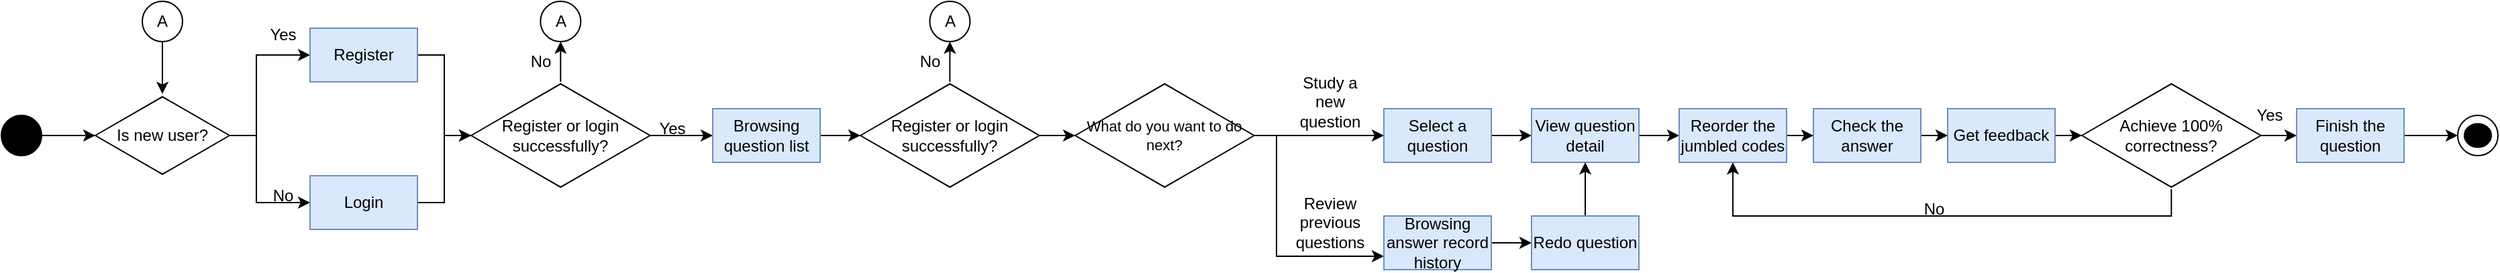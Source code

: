 <mxfile version="16.4.0" type="device" pages="2"><diagram id="C5RBs43oDa-KdzZeNtuy" name="Page-1"><mxGraphModel dx="1018" dy="687" grid="1" gridSize="10" guides="1" tooltips="1" connect="1" arrows="1" fold="1" page="1" pageScale="1" pageWidth="827" pageHeight="1169" math="0" shadow="0"><root><mxCell id="WIyWlLk6GJQsqaUBKTNV-0"/><mxCell id="WIyWlLk6GJQsqaUBKTNV-1" parent="WIyWlLk6GJQsqaUBKTNV-0"/><mxCell id="kL0SYLt2VyHYVnzWFJPm-8" style="edgeStyle=orthogonalEdgeStyle;rounded=0;orthogonalLoop=1;jettySize=auto;html=1;" parent="WIyWlLk6GJQsqaUBKTNV-1" source="kL0SYLt2VyHYVnzWFJPm-0" target="kL0SYLt2VyHYVnzWFJPm-4" edge="1"><mxGeometry relative="1" as="geometry"/></mxCell><mxCell id="kL0SYLt2VyHYVnzWFJPm-0" value="" style="ellipse;whiteSpace=wrap;html=1;fillColor=#000000;" parent="WIyWlLk6GJQsqaUBKTNV-1" vertex="1"><mxGeometry x="90" y="365" width="30" height="30" as="geometry"/></mxCell><mxCell id="kL0SYLt2VyHYVnzWFJPm-7" style="edgeStyle=orthogonalEdgeStyle;rounded=0;orthogonalLoop=1;jettySize=auto;html=1;" parent="WIyWlLk6GJQsqaUBKTNV-1" source="kL0SYLt2VyHYVnzWFJPm-4" target="kL0SYLt2VyHYVnzWFJPm-6" edge="1"><mxGeometry relative="1" as="geometry"><Array as="points"><mxPoint x="280" y="380"/><mxPoint x="280" y="430"/></Array></mxGeometry></mxCell><mxCell id="kL0SYLt2VyHYVnzWFJPm-12" style="edgeStyle=orthogonalEdgeStyle;rounded=0;orthogonalLoop=1;jettySize=auto;html=1;" parent="WIyWlLk6GJQsqaUBKTNV-1" source="kL0SYLt2VyHYVnzWFJPm-4" target="kL0SYLt2VyHYVnzWFJPm-5" edge="1"><mxGeometry relative="1" as="geometry"><Array as="points"><mxPoint x="280" y="380"/><mxPoint x="280" y="320"/></Array></mxGeometry></mxCell><mxCell id="kL0SYLt2VyHYVnzWFJPm-4" value="Is new user?" style="html=1;whiteSpace=wrap;aspect=fixed;shape=isoRectangle;fillColor=#FFFFFF;" parent="WIyWlLk6GJQsqaUBKTNV-1" vertex="1"><mxGeometry x="160" y="350" width="100" height="60" as="geometry"/></mxCell><mxCell id="kL0SYLt2VyHYVnzWFJPm-16" style="edgeStyle=orthogonalEdgeStyle;rounded=0;orthogonalLoop=1;jettySize=auto;html=1;" parent="WIyWlLk6GJQsqaUBKTNV-1" source="kL0SYLt2VyHYVnzWFJPm-5" target="kL0SYLt2VyHYVnzWFJPm-14" edge="1"><mxGeometry relative="1" as="geometry"/></mxCell><mxCell id="kL0SYLt2VyHYVnzWFJPm-5" value="Register" style="rounded=0;whiteSpace=wrap;html=1;fillColor=#dae8fc;strokeColor=#6c8ebf;" parent="WIyWlLk6GJQsqaUBKTNV-1" vertex="1"><mxGeometry x="320" y="300" width="80" height="40" as="geometry"/></mxCell><mxCell id="kL0SYLt2VyHYVnzWFJPm-17" style="edgeStyle=orthogonalEdgeStyle;rounded=0;orthogonalLoop=1;jettySize=auto;html=1;" parent="WIyWlLk6GJQsqaUBKTNV-1" source="kL0SYLt2VyHYVnzWFJPm-6" target="kL0SYLt2VyHYVnzWFJPm-14" edge="1"><mxGeometry relative="1" as="geometry"/></mxCell><mxCell id="kL0SYLt2VyHYVnzWFJPm-6" value="Login" style="rounded=0;whiteSpace=wrap;html=1;fillColor=#dae8fc;strokeColor=#6c8ebf;" parent="WIyWlLk6GJQsqaUBKTNV-1" vertex="1"><mxGeometry x="320" y="410" width="80" height="40" as="geometry"/></mxCell><mxCell id="kL0SYLt2VyHYVnzWFJPm-10" value="No" style="text;html=1;strokeColor=none;fillColor=none;align=center;verticalAlign=middle;whiteSpace=wrap;rounded=0;" parent="WIyWlLk6GJQsqaUBKTNV-1" vertex="1"><mxGeometry x="270" y="410" width="60" height="30" as="geometry"/></mxCell><mxCell id="kL0SYLt2VyHYVnzWFJPm-11" value="Yes" style="text;html=1;strokeColor=none;fillColor=none;align=center;verticalAlign=middle;whiteSpace=wrap;rounded=0;" parent="WIyWlLk6GJQsqaUBKTNV-1" vertex="1"><mxGeometry x="270" y="290" width="60" height="30" as="geometry"/></mxCell><mxCell id="kL0SYLt2VyHYVnzWFJPm-20" style="edgeStyle=orthogonalEdgeStyle;rounded=0;orthogonalLoop=1;jettySize=auto;html=1;" parent="WIyWlLk6GJQsqaUBKTNV-1" source="kL0SYLt2VyHYVnzWFJPm-14" target="kL0SYLt2VyHYVnzWFJPm-18" edge="1"><mxGeometry relative="1" as="geometry"/></mxCell><mxCell id="kL0SYLt2VyHYVnzWFJPm-25" style="edgeStyle=orthogonalEdgeStyle;rounded=0;orthogonalLoop=1;jettySize=auto;html=1;" parent="WIyWlLk6GJQsqaUBKTNV-1" source="kL0SYLt2VyHYVnzWFJPm-14" target="kL0SYLt2VyHYVnzWFJPm-24" edge="1"><mxGeometry relative="1" as="geometry"/></mxCell><mxCell id="kL0SYLt2VyHYVnzWFJPm-14" value="Register or login successfully?" style="html=1;whiteSpace=wrap;aspect=fixed;shape=isoRectangle;fillColor=#FFFFFF;" parent="WIyWlLk6GJQsqaUBKTNV-1" vertex="1"><mxGeometry x="440" y="340" width="133.33" height="80" as="geometry"/></mxCell><mxCell id="kL0SYLt2VyHYVnzWFJPm-23" value="" style="edgeStyle=orthogonalEdgeStyle;rounded=0;orthogonalLoop=1;jettySize=auto;html=1;" parent="WIyWlLk6GJQsqaUBKTNV-1" source="kL0SYLt2VyHYVnzWFJPm-18" target="kL0SYLt2VyHYVnzWFJPm-22" edge="1"><mxGeometry relative="1" as="geometry"/></mxCell><mxCell id="kL0SYLt2VyHYVnzWFJPm-18" value="Browsing question list" style="rounded=0;whiteSpace=wrap;html=1;fillColor=#dae8fc;strokeColor=#6c8ebf;" parent="WIyWlLk6GJQsqaUBKTNV-1" vertex="1"><mxGeometry x="620" y="360" width="80" height="40" as="geometry"/></mxCell><mxCell id="kL0SYLt2VyHYVnzWFJPm-21" value="Yes" style="text;html=1;strokeColor=none;fillColor=none;align=center;verticalAlign=middle;whiteSpace=wrap;rounded=0;" parent="WIyWlLk6GJQsqaUBKTNV-1" vertex="1"><mxGeometry x="560" y="360" width="60" height="30" as="geometry"/></mxCell><mxCell id="kL0SYLt2VyHYVnzWFJPm-29" style="edgeStyle=orthogonalEdgeStyle;rounded=0;orthogonalLoop=1;jettySize=auto;html=1;entryX=0.5;entryY=1;entryDx=0;entryDy=0;" parent="WIyWlLk6GJQsqaUBKTNV-1" source="kL0SYLt2VyHYVnzWFJPm-22" target="kL0SYLt2VyHYVnzWFJPm-28" edge="1"><mxGeometry relative="1" as="geometry"/></mxCell><mxCell id="kL0SYLt2VyHYVnzWFJPm-35" style="edgeStyle=orthogonalEdgeStyle;rounded=0;orthogonalLoop=1;jettySize=auto;html=1;fontSize=11;" parent="WIyWlLk6GJQsqaUBKTNV-1" source="kL0SYLt2VyHYVnzWFJPm-22" target="kL0SYLt2VyHYVnzWFJPm-34" edge="1"><mxGeometry relative="1" as="geometry"/></mxCell><mxCell id="kL0SYLt2VyHYVnzWFJPm-22" value="Register or login successfully?" style="html=1;whiteSpace=wrap;aspect=fixed;shape=isoRectangle;fillColor=#FFFFFF;" parent="WIyWlLk6GJQsqaUBKTNV-1" vertex="1"><mxGeometry x="730" y="340" width="133.33" height="80" as="geometry"/></mxCell><mxCell id="kL0SYLt2VyHYVnzWFJPm-24" value="A" style="ellipse;whiteSpace=wrap;html=1;aspect=fixed;fillColor=#FFFFFF;" parent="WIyWlLk6GJQsqaUBKTNV-1" vertex="1"><mxGeometry x="491.66" y="280" width="30" height="30" as="geometry"/></mxCell><mxCell id="kL0SYLt2VyHYVnzWFJPm-27" style="edgeStyle=orthogonalEdgeStyle;rounded=0;orthogonalLoop=1;jettySize=auto;html=1;entryX=0.5;entryY=-0.017;entryDx=0;entryDy=0;entryPerimeter=0;" parent="WIyWlLk6GJQsqaUBKTNV-1" source="kL0SYLt2VyHYVnzWFJPm-26" target="kL0SYLt2VyHYVnzWFJPm-4" edge="1"><mxGeometry relative="1" as="geometry"/></mxCell><mxCell id="kL0SYLt2VyHYVnzWFJPm-26" value="A" style="ellipse;whiteSpace=wrap;html=1;aspect=fixed;fillColor=#FFFFFF;" parent="WIyWlLk6GJQsqaUBKTNV-1" vertex="1"><mxGeometry x="195" y="280" width="30" height="30" as="geometry"/></mxCell><mxCell id="kL0SYLt2VyHYVnzWFJPm-28" value="A" style="ellipse;whiteSpace=wrap;html=1;aspect=fixed;fillColor=#FFFFFF;" parent="WIyWlLk6GJQsqaUBKTNV-1" vertex="1"><mxGeometry x="781.66" y="280" width="30" height="30" as="geometry"/></mxCell><mxCell id="kL0SYLt2VyHYVnzWFJPm-31" value="No" style="text;html=1;strokeColor=none;fillColor=none;align=center;verticalAlign=middle;whiteSpace=wrap;rounded=0;" parent="WIyWlLk6GJQsqaUBKTNV-1" vertex="1"><mxGeometry x="461.66" y="310" width="60" height="30" as="geometry"/></mxCell><mxCell id="kL0SYLt2VyHYVnzWFJPm-33" value="No" style="text;html=1;strokeColor=none;fillColor=none;align=center;verticalAlign=middle;whiteSpace=wrap;rounded=0;" parent="WIyWlLk6GJQsqaUBKTNV-1" vertex="1"><mxGeometry x="751.66" y="310" width="60" height="30" as="geometry"/></mxCell><mxCell id="kL0SYLt2VyHYVnzWFJPm-37" style="edgeStyle=orthogonalEdgeStyle;rounded=0;orthogonalLoop=1;jettySize=auto;html=1;fontSize=11;" parent="WIyWlLk6GJQsqaUBKTNV-1" source="kL0SYLt2VyHYVnzWFJPm-34" target="kL0SYLt2VyHYVnzWFJPm-36" edge="1"><mxGeometry relative="1" as="geometry"/></mxCell><mxCell id="kL0SYLt2VyHYVnzWFJPm-39" style="edgeStyle=orthogonalEdgeStyle;rounded=0;orthogonalLoop=1;jettySize=auto;html=1;entryX=0;entryY=0.75;entryDx=0;entryDy=0;fontSize=11;" parent="WIyWlLk6GJQsqaUBKTNV-1" source="kL0SYLt2VyHYVnzWFJPm-34" target="kL0SYLt2VyHYVnzWFJPm-38" edge="1"><mxGeometry relative="1" as="geometry"><Array as="points"><mxPoint x="1040" y="380"/><mxPoint x="1040" y="470"/></Array></mxGeometry></mxCell><mxCell id="kL0SYLt2VyHYVnzWFJPm-34" value="What do you want to do next?" style="html=1;whiteSpace=wrap;aspect=fixed;shape=isoRectangle;fillColor=#FFFFFF;fontSize=11;" parent="WIyWlLk6GJQsqaUBKTNV-1" vertex="1"><mxGeometry x="890" y="340" width="133.33" height="80" as="geometry"/></mxCell><mxCell id="kL0SYLt2VyHYVnzWFJPm-43" style="edgeStyle=orthogonalEdgeStyle;rounded=0;orthogonalLoop=1;jettySize=auto;html=1;fontSize=11;" parent="WIyWlLk6GJQsqaUBKTNV-1" source="kL0SYLt2VyHYVnzWFJPm-36" target="kL0SYLt2VyHYVnzWFJPm-42" edge="1"><mxGeometry relative="1" as="geometry"/></mxCell><mxCell id="kL0SYLt2VyHYVnzWFJPm-36" value="Select a question" style="rounded=0;whiteSpace=wrap;html=1;fillColor=#dae8fc;strokeColor=#6c8ebf;" parent="WIyWlLk6GJQsqaUBKTNV-1" vertex="1"><mxGeometry x="1120" y="360" width="80" height="40" as="geometry"/></mxCell><mxCell id="kL0SYLt2VyHYVnzWFJPm-45" style="edgeStyle=orthogonalEdgeStyle;rounded=0;orthogonalLoop=1;jettySize=auto;html=1;fontSize=11;" parent="WIyWlLk6GJQsqaUBKTNV-1" source="kL0SYLt2VyHYVnzWFJPm-38" target="kL0SYLt2VyHYVnzWFJPm-44" edge="1"><mxGeometry relative="1" as="geometry"/></mxCell><mxCell id="kL0SYLt2VyHYVnzWFJPm-38" value="Browsing answer record history" style="rounded=0;whiteSpace=wrap;html=1;fillColor=#dae8fc;strokeColor=#6c8ebf;" parent="WIyWlLk6GJQsqaUBKTNV-1" vertex="1"><mxGeometry x="1120" y="440" width="80" height="40" as="geometry"/></mxCell><mxCell id="kL0SYLt2VyHYVnzWFJPm-40" value="Study a new question" style="text;html=1;strokeColor=none;fillColor=none;align=center;verticalAlign=middle;whiteSpace=wrap;rounded=0;" parent="WIyWlLk6GJQsqaUBKTNV-1" vertex="1"><mxGeometry x="1050" y="340" width="60" height="30" as="geometry"/></mxCell><mxCell id="kL0SYLt2VyHYVnzWFJPm-41" value="Review previous questions" style="text;html=1;strokeColor=none;fillColor=none;align=center;verticalAlign=middle;whiteSpace=wrap;rounded=0;" parent="WIyWlLk6GJQsqaUBKTNV-1" vertex="1"><mxGeometry x="1050" y="430" width="60" height="30" as="geometry"/></mxCell><mxCell id="kL0SYLt2VyHYVnzWFJPm-48" style="edgeStyle=orthogonalEdgeStyle;rounded=0;orthogonalLoop=1;jettySize=auto;html=1;fontSize=11;" parent="WIyWlLk6GJQsqaUBKTNV-1" source="kL0SYLt2VyHYVnzWFJPm-42" target="kL0SYLt2VyHYVnzWFJPm-47" edge="1"><mxGeometry relative="1" as="geometry"/></mxCell><mxCell id="kL0SYLt2VyHYVnzWFJPm-42" value="View question detail" style="rounded=0;whiteSpace=wrap;html=1;fillColor=#dae8fc;strokeColor=#6c8ebf;" parent="WIyWlLk6GJQsqaUBKTNV-1" vertex="1"><mxGeometry x="1230" y="360" width="80" height="40" as="geometry"/></mxCell><mxCell id="kL0SYLt2VyHYVnzWFJPm-46" style="edgeStyle=orthogonalEdgeStyle;rounded=0;orthogonalLoop=1;jettySize=auto;html=1;entryX=0.5;entryY=1;entryDx=0;entryDy=0;fontSize=11;" parent="WIyWlLk6GJQsqaUBKTNV-1" source="kL0SYLt2VyHYVnzWFJPm-44" target="kL0SYLt2VyHYVnzWFJPm-42" edge="1"><mxGeometry relative="1" as="geometry"/></mxCell><mxCell id="kL0SYLt2VyHYVnzWFJPm-44" value="Redo question" style="rounded=0;whiteSpace=wrap;html=1;fillColor=#dae8fc;strokeColor=#6c8ebf;" parent="WIyWlLk6GJQsqaUBKTNV-1" vertex="1"><mxGeometry x="1230" y="440" width="80" height="40" as="geometry"/></mxCell><mxCell id="kL0SYLt2VyHYVnzWFJPm-50" style="edgeStyle=orthogonalEdgeStyle;rounded=0;orthogonalLoop=1;jettySize=auto;html=1;fontSize=11;" parent="WIyWlLk6GJQsqaUBKTNV-1" source="kL0SYLt2VyHYVnzWFJPm-47" target="kL0SYLt2VyHYVnzWFJPm-49" edge="1"><mxGeometry relative="1" as="geometry"/></mxCell><mxCell id="kL0SYLt2VyHYVnzWFJPm-47" value="Reorder the jumbled codes" style="rounded=0;whiteSpace=wrap;html=1;fillColor=#dae8fc;strokeColor=#6c8ebf;" parent="WIyWlLk6GJQsqaUBKTNV-1" vertex="1"><mxGeometry x="1340" y="360" width="80" height="40" as="geometry"/></mxCell><mxCell id="kL0SYLt2VyHYVnzWFJPm-52" style="edgeStyle=orthogonalEdgeStyle;rounded=0;orthogonalLoop=1;jettySize=auto;html=1;fontSize=11;" parent="WIyWlLk6GJQsqaUBKTNV-1" source="kL0SYLt2VyHYVnzWFJPm-49" target="kL0SYLt2VyHYVnzWFJPm-51" edge="1"><mxGeometry relative="1" as="geometry"/></mxCell><mxCell id="kL0SYLt2VyHYVnzWFJPm-49" value="Check the answer" style="rounded=0;whiteSpace=wrap;html=1;fillColor=#dae8fc;strokeColor=#6c8ebf;" parent="WIyWlLk6GJQsqaUBKTNV-1" vertex="1"><mxGeometry x="1440" y="360" width="80" height="40" as="geometry"/></mxCell><mxCell id="kL0SYLt2VyHYVnzWFJPm-54" style="edgeStyle=orthogonalEdgeStyle;rounded=0;orthogonalLoop=1;jettySize=auto;html=1;fontSize=11;" parent="WIyWlLk6GJQsqaUBKTNV-1" source="kL0SYLt2VyHYVnzWFJPm-51" target="kL0SYLt2VyHYVnzWFJPm-53" edge="1"><mxGeometry relative="1" as="geometry"/></mxCell><mxCell id="kL0SYLt2VyHYVnzWFJPm-51" value="Get feedback" style="rounded=0;whiteSpace=wrap;html=1;fillColor=#dae8fc;strokeColor=#6c8ebf;" parent="WIyWlLk6GJQsqaUBKTNV-1" vertex="1"><mxGeometry x="1540" y="360" width="80" height="40" as="geometry"/></mxCell><mxCell id="kL0SYLt2VyHYVnzWFJPm-56" style="edgeStyle=orthogonalEdgeStyle;rounded=0;orthogonalLoop=1;jettySize=auto;html=1;fontSize=11;" parent="WIyWlLk6GJQsqaUBKTNV-1" source="kL0SYLt2VyHYVnzWFJPm-53" target="kL0SYLt2VyHYVnzWFJPm-55" edge="1"><mxGeometry relative="1" as="geometry"/></mxCell><mxCell id="kL0SYLt2VyHYVnzWFJPm-58" style="edgeStyle=orthogonalEdgeStyle;rounded=0;orthogonalLoop=1;jettySize=auto;html=1;fontSize=11;" parent="WIyWlLk6GJQsqaUBKTNV-1" source="kL0SYLt2VyHYVnzWFJPm-53" target="kL0SYLt2VyHYVnzWFJPm-47" edge="1"><mxGeometry relative="1" as="geometry"><Array as="points"><mxPoint x="1707" y="440"/><mxPoint x="1380" y="440"/></Array></mxGeometry></mxCell><mxCell id="kL0SYLt2VyHYVnzWFJPm-53" value="Achieve 100% correctness?" style="html=1;whiteSpace=wrap;aspect=fixed;shape=isoRectangle;fillColor=#FFFFFF;" parent="WIyWlLk6GJQsqaUBKTNV-1" vertex="1"><mxGeometry x="1640" y="340" width="133.33" height="80" as="geometry"/></mxCell><mxCell id="kL0SYLt2VyHYVnzWFJPm-64" style="edgeStyle=orthogonalEdgeStyle;rounded=0;orthogonalLoop=1;jettySize=auto;html=1;entryX=0;entryY=0.5;entryDx=0;entryDy=0;fontSize=11;" parent="WIyWlLk6GJQsqaUBKTNV-1" source="kL0SYLt2VyHYVnzWFJPm-55" target="kL0SYLt2VyHYVnzWFJPm-61" edge="1"><mxGeometry relative="1" as="geometry"/></mxCell><mxCell id="kL0SYLt2VyHYVnzWFJPm-55" value="Finish the question" style="rounded=0;whiteSpace=wrap;html=1;fillColor=#dae8fc;strokeColor=#6c8ebf;" parent="WIyWlLk6GJQsqaUBKTNV-1" vertex="1"><mxGeometry x="1800" y="360" width="80" height="40" as="geometry"/></mxCell><mxCell id="kL0SYLt2VyHYVnzWFJPm-57" value="Yes" style="text;html=1;strokeColor=none;fillColor=none;align=center;verticalAlign=middle;whiteSpace=wrap;rounded=0;" parent="WIyWlLk6GJQsqaUBKTNV-1" vertex="1"><mxGeometry x="1750" y="350" width="60" height="30" as="geometry"/></mxCell><mxCell id="kL0SYLt2VyHYVnzWFJPm-59" value="No" style="text;html=1;strokeColor=none;fillColor=none;align=center;verticalAlign=middle;whiteSpace=wrap;rounded=0;" parent="WIyWlLk6GJQsqaUBKTNV-1" vertex="1"><mxGeometry x="1500" y="420" width="60" height="30" as="geometry"/></mxCell><mxCell id="kL0SYLt2VyHYVnzWFJPm-61" value="" style="ellipse;whiteSpace=wrap;html=1;fontSize=11;fillColor=#FFFFFF;" parent="WIyWlLk6GJQsqaUBKTNV-1" vertex="1"><mxGeometry x="1920" y="365" width="30" height="30" as="geometry"/></mxCell><mxCell id="kL0SYLt2VyHYVnzWFJPm-60" value="" style="ellipse;whiteSpace=wrap;html=1;fillColor=#000000;" parent="WIyWlLk6GJQsqaUBKTNV-1" vertex="1"><mxGeometry x="1925" y="371.25" width="20" height="17.5" as="geometry"/></mxCell></root></mxGraphModel></diagram><diagram id="1xfaQw9KfPLj2rgQ6Pm4" name="Page-2"><mxGraphModel dx="1018" dy="687" grid="1" gridSize="10" guides="1" tooltips="1" connect="1" arrows="1" fold="1" page="1" pageScale="1" pageWidth="827" pageHeight="1169" math="0" shadow="0"><root><mxCell id="r3Q1bRKlmxt_S0l4aqcX-0"/><mxCell id="r3Q1bRKlmxt_S0l4aqcX-1" parent="r3Q1bRKlmxt_S0l4aqcX-0"/><mxCell id="r3Q1bRKlmxt_S0l4aqcX-56" style="edgeStyle=orthogonalEdgeStyle;rounded=0;orthogonalLoop=1;jettySize=auto;html=1;fontSize=11;" parent="r3Q1bRKlmxt_S0l4aqcX-1" source="r3Q1bRKlmxt_S0l4aqcX-3" target="r3Q1bRKlmxt_S0l4aqcX-6" edge="1"><mxGeometry relative="1" as="geometry"/></mxCell><mxCell id="Yn807FnUJk_EDuOazy-b-2" style="edgeStyle=orthogonalEdgeStyle;rounded=0;orthogonalLoop=1;jettySize=auto;html=1;fontSize=11;" parent="r3Q1bRKlmxt_S0l4aqcX-1" source="r3Q1bRKlmxt_S0l4aqcX-3" target="r3Q1bRKlmxt_S0l4aqcX-17" edge="1"><mxGeometry relative="1" as="geometry"><Array as="points"><mxPoint x="250" y="45"/><mxPoint x="250" y="300"/></Array></mxGeometry></mxCell><mxCell id="r3Q1bRKlmxt_S0l4aqcX-3" value="" style="ellipse;whiteSpace=wrap;html=1;fillColor=#000000;" parent="r3Q1bRKlmxt_S0l4aqcX-1" vertex="1"><mxGeometry x="384" y="30" width="30" height="30" as="geometry"/></mxCell><mxCell id="r3Q1bRKlmxt_S0l4aqcX-59" style="edgeStyle=orthogonalEdgeStyle;rounded=0;orthogonalLoop=1;jettySize=auto;html=1;fontSize=11;" parent="r3Q1bRKlmxt_S0l4aqcX-1" source="r3Q1bRKlmxt_S0l4aqcX-6" target="r3Q1bRKlmxt_S0l4aqcX-8" edge="1"><mxGeometry relative="1" as="geometry"><Array as="points"><mxPoint x="320" y="110"/></Array></mxGeometry></mxCell><mxCell id="r3Q1bRKlmxt_S0l4aqcX-60" style="edgeStyle=orthogonalEdgeStyle;rounded=0;orthogonalLoop=1;jettySize=auto;html=1;entryX=0.5;entryY=0;entryDx=0;entryDy=0;fontSize=11;" parent="r3Q1bRKlmxt_S0l4aqcX-1" source="r3Q1bRKlmxt_S0l4aqcX-6" target="r3Q1bRKlmxt_S0l4aqcX-10" edge="1"><mxGeometry relative="1" as="geometry"><Array as="points"><mxPoint x="480" y="110"/></Array></mxGeometry></mxCell><mxCell id="r3Q1bRKlmxt_S0l4aqcX-6" value="Is new user?" style="html=1;whiteSpace=wrap;aspect=fixed;shape=isoRectangle;fillColor=#FFFFFF;" parent="r3Q1bRKlmxt_S0l4aqcX-1" vertex="1"><mxGeometry x="349" y="80" width="100" height="60" as="geometry"/></mxCell><mxCell id="r3Q1bRKlmxt_S0l4aqcX-62" style="edgeStyle=orthogonalEdgeStyle;rounded=0;orthogonalLoop=1;jettySize=auto;html=1;fontSize=11;" parent="r3Q1bRKlmxt_S0l4aqcX-1" source="r3Q1bRKlmxt_S0l4aqcX-8" target="r3Q1bRKlmxt_S0l4aqcX-15" edge="1"><mxGeometry relative="1" as="geometry"><Array as="points"><mxPoint x="399" y="160"/></Array></mxGeometry></mxCell><mxCell id="r3Q1bRKlmxt_S0l4aqcX-8" value="Register" style="rounded=0;whiteSpace=wrap;html=1;fillColor=#dae8fc;strokeColor=#6c8ebf;" parent="r3Q1bRKlmxt_S0l4aqcX-1" vertex="1"><mxGeometry x="279" y="140" width="80" height="40" as="geometry"/></mxCell><mxCell id="r3Q1bRKlmxt_S0l4aqcX-63" style="edgeStyle=orthogonalEdgeStyle;rounded=0;orthogonalLoop=1;jettySize=auto;html=1;entryX=0.5;entryY=0.013;entryDx=0;entryDy=0;entryPerimeter=0;fontSize=11;" parent="r3Q1bRKlmxt_S0l4aqcX-1" source="r3Q1bRKlmxt_S0l4aqcX-10" target="r3Q1bRKlmxt_S0l4aqcX-15" edge="1"><mxGeometry relative="1" as="geometry"><Array as="points"><mxPoint x="399" y="160"/></Array></mxGeometry></mxCell><mxCell id="r3Q1bRKlmxt_S0l4aqcX-10" value="Login" style="rounded=0;whiteSpace=wrap;html=1;fillColor=#dae8fc;strokeColor=#6c8ebf;" parent="r3Q1bRKlmxt_S0l4aqcX-1" vertex="1"><mxGeometry x="439" y="140" width="80" height="40" as="geometry"/></mxCell><mxCell id="r3Q1bRKlmxt_S0l4aqcX-11" value="No" style="text;html=1;strokeColor=none;fillColor=none;align=center;verticalAlign=middle;whiteSpace=wrap;rounded=0;" parent="r3Q1bRKlmxt_S0l4aqcX-1" vertex="1"><mxGeometry x="465.66" y="110" width="60" height="30" as="geometry"/></mxCell><mxCell id="r3Q1bRKlmxt_S0l4aqcX-12" value="Yes" style="text;html=1;strokeColor=none;fillColor=none;align=center;verticalAlign=middle;whiteSpace=wrap;rounded=0;" parent="r3Q1bRKlmxt_S0l4aqcX-1" vertex="1"><mxGeometry x="272.33" y="110" width="60" height="30" as="geometry"/></mxCell><mxCell id="Yn807FnUJk_EDuOazy-b-0" style="edgeStyle=orthogonalEdgeStyle;rounded=0;orthogonalLoop=1;jettySize=auto;html=1;fontSize=11;" parent="r3Q1bRKlmxt_S0l4aqcX-1" source="r3Q1bRKlmxt_S0l4aqcX-15" target="r3Q1bRKlmxt_S0l4aqcX-22" edge="1"><mxGeometry relative="1" as="geometry"/></mxCell><mxCell id="Yn807FnUJk_EDuOazy-b-3" style="edgeStyle=orthogonalEdgeStyle;rounded=0;orthogonalLoop=1;jettySize=auto;html=1;fontSize=11;" parent="r3Q1bRKlmxt_S0l4aqcX-1" source="r3Q1bRKlmxt_S0l4aqcX-15" target="r3Q1bRKlmxt_S0l4aqcX-17" edge="1"><mxGeometry relative="1" as="geometry"/></mxCell><mxCell id="r3Q1bRKlmxt_S0l4aqcX-15" value="Register or login successfully?" style="html=1;whiteSpace=wrap;aspect=fixed;shape=isoRectangle;fillColor=#FFFFFF;" parent="r3Q1bRKlmxt_S0l4aqcX-1" vertex="1"><mxGeometry x="332.33" y="180" width="133.33" height="80" as="geometry"/></mxCell><mxCell id="Yn807FnUJk_EDuOazy-b-4" style="edgeStyle=orthogonalEdgeStyle;rounded=0;orthogonalLoop=1;jettySize=auto;html=1;fontSize=11;" parent="r3Q1bRKlmxt_S0l4aqcX-1" source="r3Q1bRKlmxt_S0l4aqcX-17" target="r3Q1bRKlmxt_S0l4aqcX-21" edge="1"><mxGeometry relative="1" as="geometry"/></mxCell><mxCell id="r3Q1bRKlmxt_S0l4aqcX-17" value="Browsing question list" style="rounded=0;whiteSpace=wrap;html=1;fillColor=#dae8fc;strokeColor=#6c8ebf;" parent="r3Q1bRKlmxt_S0l4aqcX-1" vertex="1"><mxGeometry x="358.99" y="280" width="80" height="40" as="geometry"/></mxCell><mxCell id="r3Q1bRKlmxt_S0l4aqcX-18" value="Yes" style="text;html=1;strokeColor=none;fillColor=none;align=center;verticalAlign=middle;whiteSpace=wrap;rounded=0;" parent="r3Q1bRKlmxt_S0l4aqcX-1" vertex="1"><mxGeometry x="384" y="250" width="60" height="30" as="geometry"/></mxCell><mxCell id="iQg2Vp6qIkz-YrSSK_E5-0" style="edgeStyle=orthogonalEdgeStyle;rounded=0;orthogonalLoop=1;jettySize=auto;html=1;fontSize=11;" parent="r3Q1bRKlmxt_S0l4aqcX-1" source="r3Q1bRKlmxt_S0l4aqcX-21" target="r3Q1bRKlmxt_S0l4aqcX-25" edge="1"><mxGeometry relative="1" as="geometry"/></mxCell><mxCell id="iQg2Vp6qIkz-YrSSK_E5-1" style="edgeStyle=orthogonalEdgeStyle;rounded=0;orthogonalLoop=1;jettySize=auto;html=1;fontSize=11;" parent="r3Q1bRKlmxt_S0l4aqcX-1" source="r3Q1bRKlmxt_S0l4aqcX-21" target="r3Q1bRKlmxt_S0l4aqcX-30" edge="1"><mxGeometry relative="1" as="geometry"/></mxCell><mxCell id="r3Q1bRKlmxt_S0l4aqcX-21" value="Register or login successfully?" style="html=1;whiteSpace=wrap;aspect=fixed;shape=isoRectangle;fillColor=#FFFFFF;" parent="r3Q1bRKlmxt_S0l4aqcX-1" vertex="1"><mxGeometry x="332.33" y="340" width="133.33" height="80" as="geometry"/></mxCell><mxCell id="r3Q1bRKlmxt_S0l4aqcX-22" value="A" style="ellipse;whiteSpace=wrap;html=1;aspect=fixed;fillColor=#FFFFFF;" parent="r3Q1bRKlmxt_S0l4aqcX-1" vertex="1"><mxGeometry x="504" y="205" width="30" height="30" as="geometry"/></mxCell><mxCell id="r3Q1bRKlmxt_S0l4aqcX-66" style="edgeStyle=orthogonalEdgeStyle;rounded=0;orthogonalLoop=1;jettySize=auto;html=1;fontSize=11;" parent="r3Q1bRKlmxt_S0l4aqcX-1" source="r3Q1bRKlmxt_S0l4aqcX-24" edge="1"><mxGeometry relative="1" as="geometry"><mxPoint x="420" y="95" as="targetPoint"/></mxGeometry></mxCell><mxCell id="r3Q1bRKlmxt_S0l4aqcX-24" value="A" style="ellipse;whiteSpace=wrap;html=1;aspect=fixed;fillColor=#FFFFFF;" parent="r3Q1bRKlmxt_S0l4aqcX-1" vertex="1"><mxGeometry x="474" y="60" width="30" height="30" as="geometry"/></mxCell><mxCell id="r3Q1bRKlmxt_S0l4aqcX-25" value="A" style="ellipse;whiteSpace=wrap;html=1;aspect=fixed;fillColor=#FFFFFF;" parent="r3Q1bRKlmxt_S0l4aqcX-1" vertex="1"><mxGeometry x="384.0" y="451.25" width="30" height="30" as="geometry"/></mxCell><mxCell id="r3Q1bRKlmxt_S0l4aqcX-26" value="No" style="text;html=1;strokeColor=none;fillColor=none;align=center;verticalAlign=middle;whiteSpace=wrap;rounded=0;" parent="r3Q1bRKlmxt_S0l4aqcX-1" vertex="1"><mxGeometry x="449" y="200" width="60" height="30" as="geometry"/></mxCell><mxCell id="r3Q1bRKlmxt_S0l4aqcX-27" value="No" style="text;html=1;strokeColor=none;fillColor=none;align=center;verticalAlign=middle;whiteSpace=wrap;rounded=0;" parent="r3Q1bRKlmxt_S0l4aqcX-1" vertex="1"><mxGeometry x="378.99" y="420" width="60" height="30" as="geometry"/></mxCell><mxCell id="iQg2Vp6qIkz-YrSSK_E5-3" style="edgeStyle=orthogonalEdgeStyle;rounded=0;orthogonalLoop=1;jettySize=auto;html=1;entryX=0;entryY=0.5;entryDx=0;entryDy=0;fontSize=11;" parent="r3Q1bRKlmxt_S0l4aqcX-1" source="r3Q1bRKlmxt_S0l4aqcX-30" target="r3Q1bRKlmxt_S0l4aqcX-32" edge="1"><mxGeometry relative="1" as="geometry"><Array as="points"><mxPoint x="700" y="230"/><mxPoint x="700" y="180"/></Array></mxGeometry></mxCell><mxCell id="iQg2Vp6qIkz-YrSSK_E5-4" style="edgeStyle=orthogonalEdgeStyle;rounded=0;orthogonalLoop=1;jettySize=auto;html=1;entryX=0;entryY=0.5;entryDx=0;entryDy=0;fontSize=11;" parent="r3Q1bRKlmxt_S0l4aqcX-1" source="r3Q1bRKlmxt_S0l4aqcX-30" target="r3Q1bRKlmxt_S0l4aqcX-34" edge="1"><mxGeometry relative="1" as="geometry"><Array as="points"><mxPoint x="700" y="230"/><mxPoint x="700" y="265"/></Array></mxGeometry></mxCell><mxCell id="irF-vSIeE1hmYkfF7on9-15" style="edgeStyle=orthogonalEdgeStyle;rounded=0;orthogonalLoop=1;jettySize=auto;html=1;entryX=0;entryY=0.5;entryDx=0;entryDy=0;" edge="1" parent="r3Q1bRKlmxt_S0l4aqcX-1" source="r3Q1bRKlmxt_S0l4aqcX-30" target="irF-vSIeE1hmYkfF7on9-14"><mxGeometry relative="1" as="geometry"><Array as="points"><mxPoint x="700" y="230"/><mxPoint x="700" y="340"/></Array></mxGeometry></mxCell><mxCell id="r3Q1bRKlmxt_S0l4aqcX-30" value="What do you want to do next?" style="html=1;whiteSpace=wrap;aspect=fixed;shape=isoRectangle;fillColor=#FFFFFF;fontSize=11;" parent="r3Q1bRKlmxt_S0l4aqcX-1" vertex="1"><mxGeometry x="550" y="190" width="133.33" height="80" as="geometry"/></mxCell><mxCell id="iQg2Vp6qIkz-YrSSK_E5-5" style="edgeStyle=orthogonalEdgeStyle;rounded=0;orthogonalLoop=1;jettySize=auto;html=1;fontSize=11;" parent="r3Q1bRKlmxt_S0l4aqcX-1" source="r3Q1bRKlmxt_S0l4aqcX-32" target="r3Q1bRKlmxt_S0l4aqcX-38" edge="1"><mxGeometry relative="1" as="geometry"/></mxCell><mxCell id="r3Q1bRKlmxt_S0l4aqcX-32" value="Select a question" style="rounded=0;whiteSpace=wrap;html=1;fillColor=#dae8fc;strokeColor=#6c8ebf;" parent="r3Q1bRKlmxt_S0l4aqcX-1" vertex="1"><mxGeometry x="780" y="160" width="80" height="40" as="geometry"/></mxCell><mxCell id="iQg2Vp6qIkz-YrSSK_E5-6" style="edgeStyle=orthogonalEdgeStyle;rounded=0;orthogonalLoop=1;jettySize=auto;html=1;fontSize=11;" parent="r3Q1bRKlmxt_S0l4aqcX-1" source="r3Q1bRKlmxt_S0l4aqcX-34" target="r3Q1bRKlmxt_S0l4aqcX-40" edge="1"><mxGeometry relative="1" as="geometry"/></mxCell><mxCell id="r3Q1bRKlmxt_S0l4aqcX-34" value="Browsing answer record history" style="rounded=0;whiteSpace=wrap;html=1;fillColor=#dae8fc;strokeColor=#6c8ebf;" parent="r3Q1bRKlmxt_S0l4aqcX-1" vertex="1"><mxGeometry x="780" y="245" width="80" height="40" as="geometry"/></mxCell><mxCell id="r3Q1bRKlmxt_S0l4aqcX-35" value="Study a new question" style="text;html=1;strokeColor=none;fillColor=none;align=center;verticalAlign=middle;whiteSpace=wrap;rounded=0;" parent="r3Q1bRKlmxt_S0l4aqcX-1" vertex="1"><mxGeometry x="700" y="140" width="60" height="30" as="geometry"/></mxCell><mxCell id="r3Q1bRKlmxt_S0l4aqcX-36" value="Review previous questions" style="text;html=1;strokeColor=none;fillColor=none;align=center;verticalAlign=middle;whiteSpace=wrap;rounded=0;" parent="r3Q1bRKlmxt_S0l4aqcX-1" vertex="1"><mxGeometry x="700" y="230" width="60" height="30" as="geometry"/></mxCell><mxCell id="irF-vSIeE1hmYkfF7on9-1" style="edgeStyle=orthogonalEdgeStyle;rounded=0;orthogonalLoop=1;jettySize=auto;html=1;entryX=0.06;entryY=0.469;entryDx=0;entryDy=0;entryPerimeter=0;" edge="1" parent="r3Q1bRKlmxt_S0l4aqcX-1" source="r3Q1bRKlmxt_S0l4aqcX-38" target="irF-vSIeE1hmYkfF7on9-0"><mxGeometry relative="1" as="geometry"/></mxCell><mxCell id="r3Q1bRKlmxt_S0l4aqcX-38" value="View exercise detail" style="rounded=0;whiteSpace=wrap;html=1;fillColor=#dae8fc;strokeColor=#6c8ebf;" parent="r3Q1bRKlmxt_S0l4aqcX-1" vertex="1"><mxGeometry x="887" y="160" width="80" height="40" as="geometry"/></mxCell><mxCell id="iQg2Vp6qIkz-YrSSK_E5-7" style="edgeStyle=orthogonalEdgeStyle;rounded=0;orthogonalLoop=1;jettySize=auto;html=1;fontSize=11;" parent="r3Q1bRKlmxt_S0l4aqcX-1" source="r3Q1bRKlmxt_S0l4aqcX-40" target="r3Q1bRKlmxt_S0l4aqcX-38" edge="1"><mxGeometry relative="1" as="geometry"/></mxCell><mxCell id="r3Q1bRKlmxt_S0l4aqcX-40" value="Redo exercise" style="rounded=0;whiteSpace=wrap;html=1;fillColor=#dae8fc;strokeColor=#6c8ebf;" parent="r3Q1bRKlmxt_S0l4aqcX-1" vertex="1"><mxGeometry x="887" y="245" width="80" height="40" as="geometry"/></mxCell><mxCell id="iQg2Vp6qIkz-YrSSK_E5-9" style="edgeStyle=orthogonalEdgeStyle;rounded=0;orthogonalLoop=1;jettySize=auto;html=1;fontSize=11;" parent="r3Q1bRKlmxt_S0l4aqcX-1" source="r3Q1bRKlmxt_S0l4aqcX-42" target="r3Q1bRKlmxt_S0l4aqcX-44" edge="1"><mxGeometry relative="1" as="geometry"/></mxCell><mxCell id="r3Q1bRKlmxt_S0l4aqcX-42" value="Reorder the jumbled codes" style="rounded=0;whiteSpace=wrap;html=1;fillColor=#dae8fc;strokeColor=#6c8ebf;" parent="r3Q1bRKlmxt_S0l4aqcX-1" vertex="1"><mxGeometry x="1110" y="225" width="80" height="40" as="geometry"/></mxCell><mxCell id="iQg2Vp6qIkz-YrSSK_E5-10" style="edgeStyle=orthogonalEdgeStyle;rounded=0;orthogonalLoop=1;jettySize=auto;html=1;fontSize=11;" parent="r3Q1bRKlmxt_S0l4aqcX-1" source="r3Q1bRKlmxt_S0l4aqcX-44" target="r3Q1bRKlmxt_S0l4aqcX-46" edge="1"><mxGeometry relative="1" as="geometry"/></mxCell><mxCell id="r3Q1bRKlmxt_S0l4aqcX-44" value="Check the answer" style="rounded=0;whiteSpace=wrap;html=1;fillColor=#dae8fc;strokeColor=#6c8ebf;" parent="r3Q1bRKlmxt_S0l4aqcX-1" vertex="1"><mxGeometry x="1210" y="225" width="80" height="40" as="geometry"/></mxCell><mxCell id="iQg2Vp6qIkz-YrSSK_E5-11" style="edgeStyle=orthogonalEdgeStyle;rounded=0;orthogonalLoop=1;jettySize=auto;html=1;fontSize=11;" parent="r3Q1bRKlmxt_S0l4aqcX-1" source="r3Q1bRKlmxt_S0l4aqcX-46" target="r3Q1bRKlmxt_S0l4aqcX-49" edge="1"><mxGeometry relative="1" as="geometry"/></mxCell><mxCell id="r3Q1bRKlmxt_S0l4aqcX-46" value="Get feedback" style="rounded=0;whiteSpace=wrap;html=1;fillColor=#dae8fc;strokeColor=#6c8ebf;" parent="r3Q1bRKlmxt_S0l4aqcX-1" vertex="1"><mxGeometry x="1310" y="225" width="80" height="40" as="geometry"/></mxCell><mxCell id="iQg2Vp6qIkz-YrSSK_E5-12" style="edgeStyle=orthogonalEdgeStyle;rounded=0;orthogonalLoop=1;jettySize=auto;html=1;fontSize=11;" parent="r3Q1bRKlmxt_S0l4aqcX-1" source="r3Q1bRKlmxt_S0l4aqcX-49" target="r3Q1bRKlmxt_S0l4aqcX-51" edge="1"><mxGeometry relative="1" as="geometry"/></mxCell><mxCell id="iQg2Vp6qIkz-YrSSK_E5-14" style="edgeStyle=orthogonalEdgeStyle;rounded=0;orthogonalLoop=1;jettySize=auto;html=1;fontSize=11;entryX=0.51;entryY=0.969;entryDx=0;entryDy=0;entryPerimeter=0;" parent="r3Q1bRKlmxt_S0l4aqcX-1" source="r3Q1bRKlmxt_S0l4aqcX-49" target="irF-vSIeE1hmYkfF7on9-0" edge="1"><mxGeometry relative="1" as="geometry"><Array as="points"><mxPoint x="1477" y="305"/><mxPoint x="1041" y="305"/></Array></mxGeometry></mxCell><mxCell id="r3Q1bRKlmxt_S0l4aqcX-49" value="Achieve 100% correctness?" style="html=1;whiteSpace=wrap;aspect=fixed;shape=isoRectangle;fillColor=#FFFFFF;" parent="r3Q1bRKlmxt_S0l4aqcX-1" vertex="1"><mxGeometry x="1410" y="205" width="133.33" height="80" as="geometry"/></mxCell><mxCell id="iQg2Vp6qIkz-YrSSK_E5-13" value="" style="edgeStyle=orthogonalEdgeStyle;rounded=0;orthogonalLoop=1;jettySize=auto;html=1;fontSize=11;" parent="r3Q1bRKlmxt_S0l4aqcX-1" source="r3Q1bRKlmxt_S0l4aqcX-51" target="r3Q1bRKlmxt_S0l4aqcX-55" edge="1"><mxGeometry relative="1" as="geometry"/></mxCell><mxCell id="r3Q1bRKlmxt_S0l4aqcX-51" value="Finish the exercise" style="rounded=0;whiteSpace=wrap;html=1;fillColor=#dae8fc;strokeColor=#6c8ebf;" parent="r3Q1bRKlmxt_S0l4aqcX-1" vertex="1"><mxGeometry x="1570" y="225" width="80" height="40" as="geometry"/></mxCell><mxCell id="r3Q1bRKlmxt_S0l4aqcX-52" value="Yes" style="text;html=1;strokeColor=none;fillColor=none;align=center;verticalAlign=middle;whiteSpace=wrap;rounded=0;" parent="r3Q1bRKlmxt_S0l4aqcX-1" vertex="1"><mxGeometry x="1520" y="223.75" width="60" height="30" as="geometry"/></mxCell><mxCell id="r3Q1bRKlmxt_S0l4aqcX-53" value="No" style="text;html=1;strokeColor=none;fillColor=none;align=center;verticalAlign=middle;whiteSpace=wrap;rounded=0;" parent="r3Q1bRKlmxt_S0l4aqcX-1" vertex="1"><mxGeometry x="1280" y="303.75" width="60" height="30" as="geometry"/></mxCell><mxCell id="r3Q1bRKlmxt_S0l4aqcX-54" value="" style="ellipse;whiteSpace=wrap;html=1;fontSize=11;fillColor=#FFFFFF;" parent="r3Q1bRKlmxt_S0l4aqcX-1" vertex="1"><mxGeometry x="1670" y="230" width="30" height="30" as="geometry"/></mxCell><mxCell id="r3Q1bRKlmxt_S0l4aqcX-55" value="" style="ellipse;whiteSpace=wrap;html=1;fillColor=#000000;" parent="r3Q1bRKlmxt_S0l4aqcX-1" vertex="1"><mxGeometry x="1675" y="236.25" width="20" height="17.5" as="geometry"/></mxCell><mxCell id="iQg2Vp6qIkz-YrSSK_E5-2" value="Yes" style="text;html=1;strokeColor=none;fillColor=none;align=center;verticalAlign=middle;whiteSpace=wrap;rounded=0;" parent="r3Q1bRKlmxt_S0l4aqcX-1" vertex="1"><mxGeometry x="480" y="358.75" width="60" height="30" as="geometry"/></mxCell><mxCell id="irF-vSIeE1hmYkfF7on9-2" style="edgeStyle=orthogonalEdgeStyle;rounded=0;orthogonalLoop=1;jettySize=auto;html=1;entryX=0;entryY=0.5;entryDx=0;entryDy=0;exitX=0.99;exitY=0.435;exitDx=0;exitDy=0;exitPerimeter=0;" edge="1" parent="r3Q1bRKlmxt_S0l4aqcX-1" source="irF-vSIeE1hmYkfF7on9-0" target="r3Q1bRKlmxt_S0l4aqcX-42"><mxGeometry relative="1" as="geometry"><Array as="points"><mxPoint x="1090" y="178"/><mxPoint x="1090" y="245"/></Array></mxGeometry></mxCell><mxCell id="irF-vSIeE1hmYkfF7on9-6" style="edgeStyle=orthogonalEdgeStyle;rounded=0;orthogonalLoop=1;jettySize=auto;html=1;entryX=0;entryY=0.5;entryDx=0;entryDy=0;exitX=1;exitY=0.469;exitDx=0;exitDy=0;exitPerimeter=0;" edge="1" parent="r3Q1bRKlmxt_S0l4aqcX-1" source="irF-vSIeE1hmYkfF7on9-0" target="irF-vSIeE1hmYkfF7on9-4"><mxGeometry relative="1" as="geometry"><Array as="points"><mxPoint x="1090" y="150"/></Array></mxGeometry></mxCell><mxCell id="irF-vSIeE1hmYkfF7on9-0" value="Meet problems?" style="html=1;whiteSpace=wrap;aspect=fixed;shape=isoRectangle;fillColor=#FFFFFF;" vertex="1" parent="r3Q1bRKlmxt_S0l4aqcX-1"><mxGeometry x="990" y="151.88" width="100" height="60" as="geometry"/></mxCell><mxCell id="irF-vSIeE1hmYkfF7on9-3" value="No" style="text;html=1;strokeColor=none;fillColor=none;align=center;verticalAlign=middle;whiteSpace=wrap;rounded=0;" vertex="1" parent="r3Q1bRKlmxt_S0l4aqcX-1"><mxGeometry x="1070" y="220" width="60" height="30" as="geometry"/></mxCell><mxCell id="irF-vSIeE1hmYkfF7on9-9" style="edgeStyle=orthogonalEdgeStyle;rounded=0;orthogonalLoop=1;jettySize=auto;html=1;" edge="1" parent="r3Q1bRKlmxt_S0l4aqcX-1" source="irF-vSIeE1hmYkfF7on9-4" target="irF-vSIeE1hmYkfF7on9-8"><mxGeometry relative="1" as="geometry"/></mxCell><mxCell id="irF-vSIeE1hmYkfF7on9-4" value="Do easier version of this exercise" style="rounded=0;whiteSpace=wrap;html=1;fillColor=#dae8fc;strokeColor=#6c8ebf;" vertex="1" parent="r3Q1bRKlmxt_S0l4aqcX-1"><mxGeometry x="1110" y="135" width="80" height="40" as="geometry"/></mxCell><mxCell id="irF-vSIeE1hmYkfF7on9-7" value="Yes" style="text;html=1;strokeColor=none;fillColor=none;align=center;verticalAlign=middle;whiteSpace=wrap;rounded=0;" vertex="1" parent="r3Q1bRKlmxt_S0l4aqcX-1"><mxGeometry x="1070" y="121.88" width="60" height="30" as="geometry"/></mxCell><mxCell id="irF-vSIeE1hmYkfF7on9-11" style="edgeStyle=orthogonalEdgeStyle;rounded=0;orthogonalLoop=1;jettySize=auto;html=1;" edge="1" parent="r3Q1bRKlmxt_S0l4aqcX-1" source="irF-vSIeE1hmYkfF7on9-8" target="irF-vSIeE1hmYkfF7on9-10"><mxGeometry relative="1" as="geometry"/></mxCell><mxCell id="irF-vSIeE1hmYkfF7on9-8" value="Finish easier version of this exercise" style="rounded=0;whiteSpace=wrap;html=1;fillColor=#dae8fc;strokeColor=#6c8ebf;" vertex="1" parent="r3Q1bRKlmxt_S0l4aqcX-1"><mxGeometry x="1210" y="135" width="80" height="40" as="geometry"/></mxCell><mxCell id="irF-vSIeE1hmYkfF7on9-13" style="edgeStyle=orthogonalEdgeStyle;rounded=0;orthogonalLoop=1;jettySize=auto;html=1;entryX=0.5;entryY=0;entryDx=0;entryDy=0;" edge="1" parent="r3Q1bRKlmxt_S0l4aqcX-1" source="irF-vSIeE1hmYkfF7on9-10" target="r3Q1bRKlmxt_S0l4aqcX-54"><mxGeometry relative="1" as="geometry"/></mxCell><mxCell id="irF-vSIeE1hmYkfF7on9-10" value="Finish the original exercise" style="rounded=0;whiteSpace=wrap;html=1;fillColor=#dae8fc;strokeColor=#6c8ebf;" vertex="1" parent="r3Q1bRKlmxt_S0l4aqcX-1"><mxGeometry x="1310" y="135" width="80" height="40" as="geometry"/></mxCell><mxCell id="irF-vSIeE1hmYkfF7on9-14" value="Edit profile" style="rounded=0;whiteSpace=wrap;html=1;fillColor=#dae8fc;strokeColor=#6c8ebf;" vertex="1" parent="r3Q1bRKlmxt_S0l4aqcX-1"><mxGeometry x="780" y="320" width="80" height="40" as="geometry"/></mxCell><mxCell id="irF-vSIeE1hmYkfF7on9-16" value="Edit profile" style="text;html=1;strokeColor=none;fillColor=none;align=center;verticalAlign=middle;whiteSpace=wrap;rounded=0;" vertex="1" parent="r3Q1bRKlmxt_S0l4aqcX-1"><mxGeometry x="710" y="310" width="60" height="30" as="geometry"/></mxCell></root></mxGraphModel></diagram></mxfile>